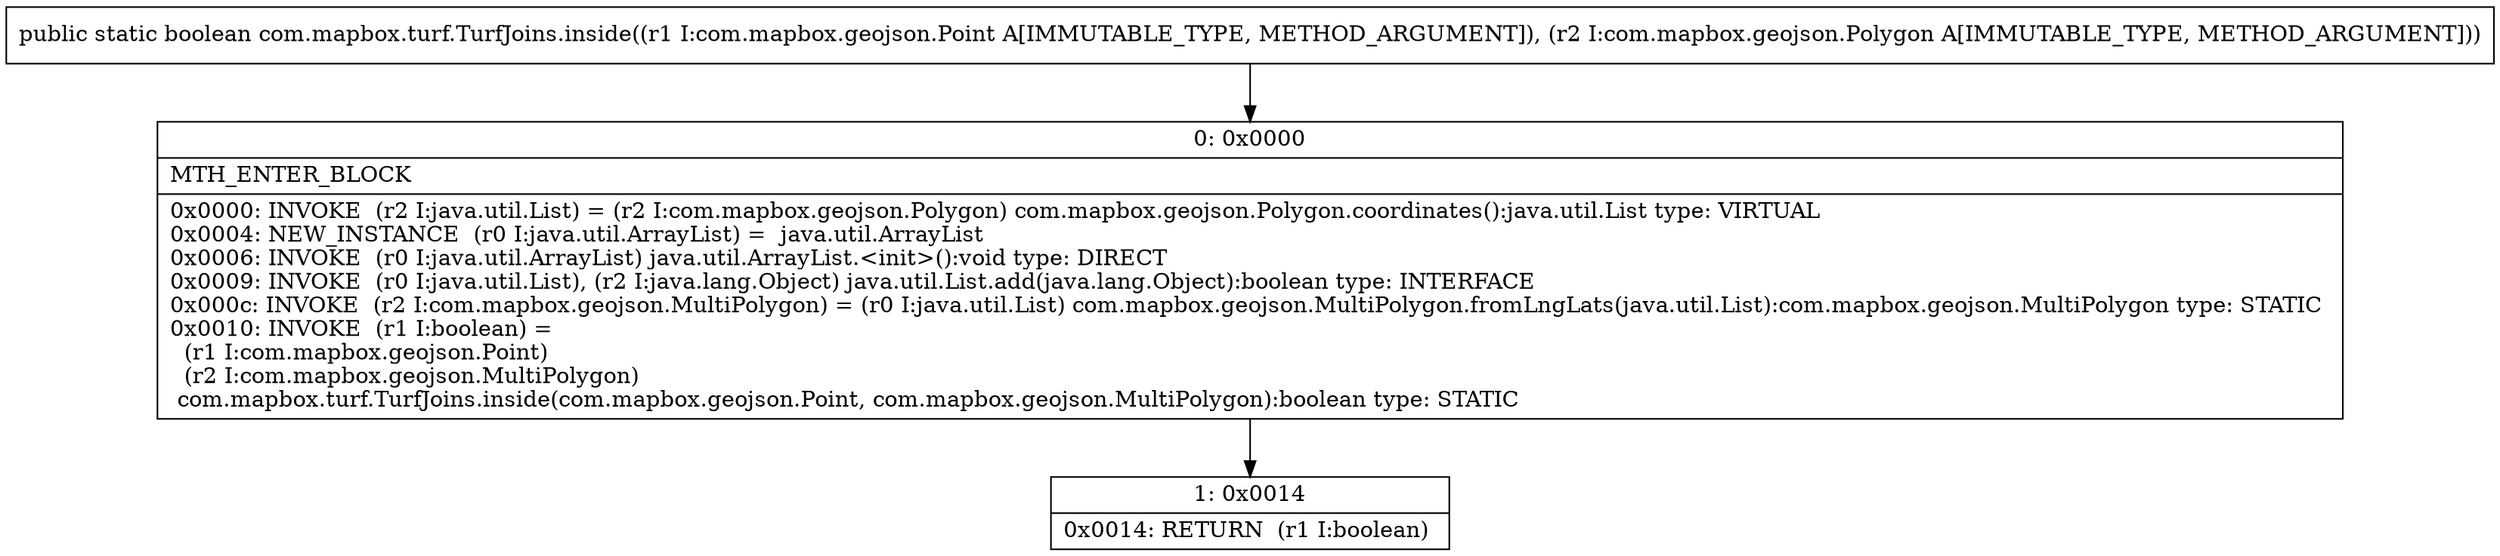 digraph "CFG forcom.mapbox.turf.TurfJoins.inside(Lcom\/mapbox\/geojson\/Point;Lcom\/mapbox\/geojson\/Polygon;)Z" {
Node_0 [shape=record,label="{0\:\ 0x0000|MTH_ENTER_BLOCK\l|0x0000: INVOKE  (r2 I:java.util.List) = (r2 I:com.mapbox.geojson.Polygon) com.mapbox.geojson.Polygon.coordinates():java.util.List type: VIRTUAL \l0x0004: NEW_INSTANCE  (r0 I:java.util.ArrayList) =  java.util.ArrayList \l0x0006: INVOKE  (r0 I:java.util.ArrayList) java.util.ArrayList.\<init\>():void type: DIRECT \l0x0009: INVOKE  (r0 I:java.util.List), (r2 I:java.lang.Object) java.util.List.add(java.lang.Object):boolean type: INTERFACE \l0x000c: INVOKE  (r2 I:com.mapbox.geojson.MultiPolygon) = (r0 I:java.util.List) com.mapbox.geojson.MultiPolygon.fromLngLats(java.util.List):com.mapbox.geojson.MultiPolygon type: STATIC \l0x0010: INVOKE  (r1 I:boolean) = \l  (r1 I:com.mapbox.geojson.Point)\l  (r2 I:com.mapbox.geojson.MultiPolygon)\l com.mapbox.turf.TurfJoins.inside(com.mapbox.geojson.Point, com.mapbox.geojson.MultiPolygon):boolean type: STATIC \l}"];
Node_1 [shape=record,label="{1\:\ 0x0014|0x0014: RETURN  (r1 I:boolean) \l}"];
MethodNode[shape=record,label="{public static boolean com.mapbox.turf.TurfJoins.inside((r1 I:com.mapbox.geojson.Point A[IMMUTABLE_TYPE, METHOD_ARGUMENT]), (r2 I:com.mapbox.geojson.Polygon A[IMMUTABLE_TYPE, METHOD_ARGUMENT])) }"];
MethodNode -> Node_0;
Node_0 -> Node_1;
}

